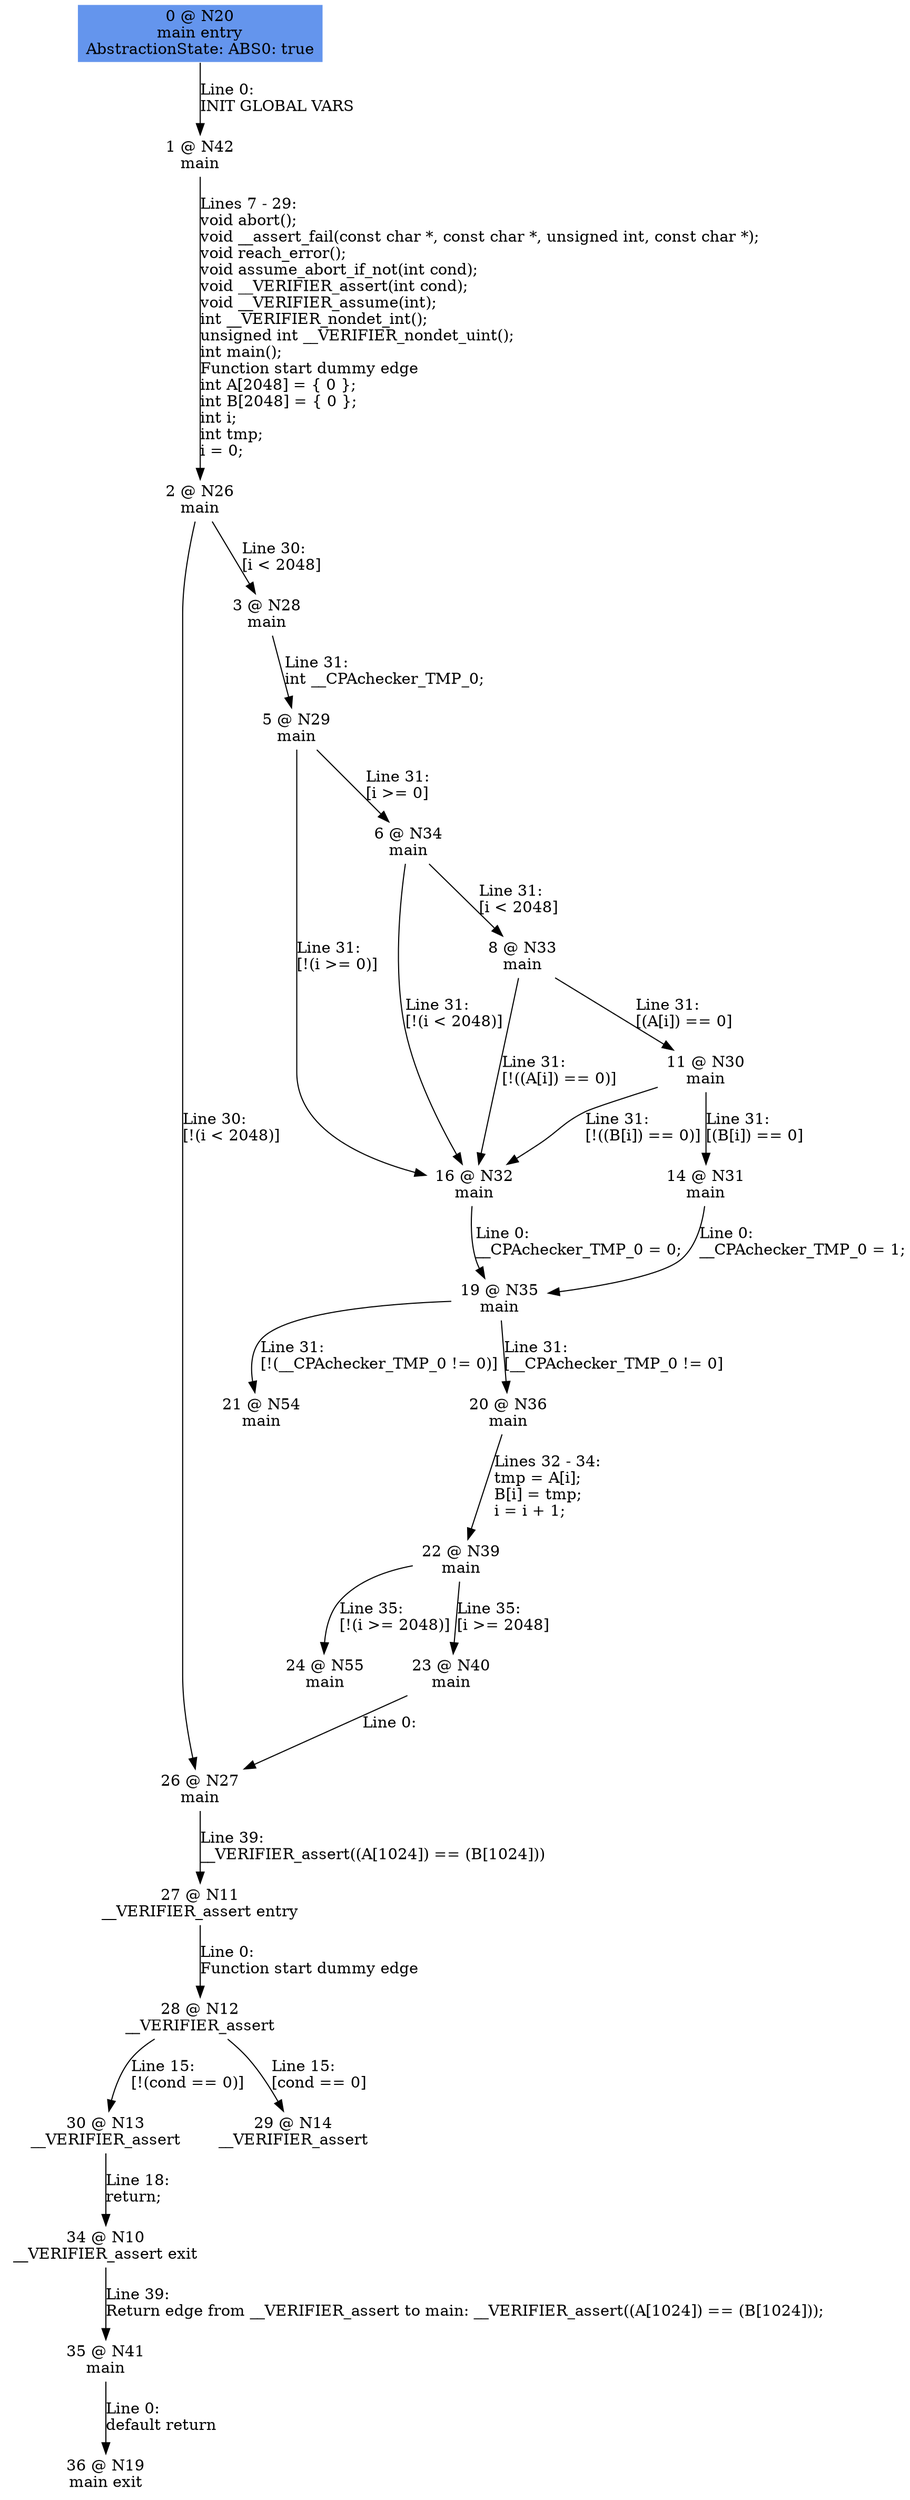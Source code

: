 digraph ARG {
node [style="filled" shape="box" color="white"]
0 [fillcolor="cornflowerblue" label="0 @ N20\nmain entry\nAbstractionState: ABS0: true\n" id="0"]
1 [label="1 @ N42\nmain\n" id="1"]
2 [label="2 @ N26\nmain\n" id="2"]
26 [label="26 @ N27\nmain\n" id="26"]
27 [label="27 @ N11\n__VERIFIER_assert entry\n" id="27"]
28 [label="28 @ N12\n__VERIFIER_assert\n" id="28"]
30 [label="30 @ N13\n__VERIFIER_assert\n" id="30"]
34 [label="34 @ N10\n__VERIFIER_assert exit\n" id="34"]
35 [label="35 @ N41\nmain\n" id="35"]
36 [label="36 @ N19\nmain exit\n" id="36"]
29 [label="29 @ N14\n__VERIFIER_assert\n" id="29"]
3 [label="3 @ N28\nmain\n" id="3"]
5 [label="5 @ N29\nmain\n" id="5"]
16 [label="16 @ N32\nmain\n" id="16"]
19 [label="19 @ N35\nmain\n" id="19"]
21 [label="21 @ N54\nmain\n" id="21"]
20 [label="20 @ N36\nmain\n" id="20"]
22 [label="22 @ N39\nmain\n" id="22"]
24 [label="24 @ N55\nmain\n" id="24"]
23 [label="23 @ N40\nmain\n" id="23"]
6 [label="6 @ N34\nmain\n" id="6"]
8 [label="8 @ N33\nmain\n" id="8"]
11 [label="11 @ N30\nmain\n" id="11"]
14 [label="14 @ N31\nmain\n" id="14"]
0 -> 1 [label="Line 0: \lINIT GLOBAL VARS\l" id="0 -> 1"]
1 -> 2 [label="Lines 7 - 29: \lvoid abort();\lvoid __assert_fail(const char *, const char *, unsigned int, const char *);\lvoid reach_error();\lvoid assume_abort_if_not(int cond);\lvoid __VERIFIER_assert(int cond);\lvoid __VERIFIER_assume(int);\lint __VERIFIER_nondet_int();\lunsigned int __VERIFIER_nondet_uint();\lint main();\lFunction start dummy edge\lint A[2048] = { 0 };\lint B[2048] = { 0 };\lint i;\lint tmp;\li = 0;\l" id="1 -> 2"]
2 -> 3 [label="Line 30: \l[i < 2048]\l" id="2 -> 3"]
2 -> 26 [label="Line 30: \l[!(i < 2048)]\l" id="2 -> 26"]
26 -> 27 [label="Line 39: \l__VERIFIER_assert((A[1024]) == (B[1024]))\l" id="26 -> 27"]
27 -> 28 [label="Line 0: \lFunction start dummy edge\l" id="27 -> 28"]
28 -> 29 [label="Line 15: \l[cond == 0]\l" id="28 -> 29"]
28 -> 30 [label="Line 15: \l[!(cond == 0)]\l" id="28 -> 30"]
30 -> 34 [label="Line 18: \lreturn;\l" id="30 -> 34"]
34 -> 35 [label="Line 39: \lReturn edge from __VERIFIER_assert to main: __VERIFIER_assert((A[1024]) == (B[1024]));\l" id="34 -> 35"]
35 -> 36 [label="Line 0: \ldefault return\l" id="35 -> 36"]
3 -> 5 [label="Line 31: \lint __CPAchecker_TMP_0;\l" id="3 -> 5"]
5 -> 6 [label="Line 31: \l[i >= 0]\l" id="5 -> 6"]
5 -> 16 [label="Line 31: \l[!(i >= 0)]\l" id="5 -> 16"]
16 -> 19 [label="Line 0: \l__CPAchecker_TMP_0 = 0;\l" id="16 -> 19"]
19 -> 20 [label="Line 31: \l[__CPAchecker_TMP_0 != 0]\l" id="19 -> 20"]
19 -> 21 [label="Line 31: \l[!(__CPAchecker_TMP_0 != 0)]\l" id="19 -> 21"]
20 -> 22 [label="Lines 32 - 34: \ltmp = A[i];\lB[i] = tmp;\li = i + 1;\l" id="20 -> 22"]
22 -> 23 [label="Line 35: \l[i >= 2048]\l" id="22 -> 23"]
22 -> 24 [label="Line 35: \l[!(i >= 2048)]\l" id="22 -> 24"]
23 -> 26 [label="Line 0: \l\l" id="23 -> 26"]
6 -> 8 [label="Line 31: \l[i < 2048]\l" id="6 -> 8"]
6 -> 16 [label="Line 31: \l[!(i < 2048)]\l" id="6 -> 16"]
8 -> 11 [label="Line 31: \l[(A[i]) == 0]\l" id="8 -> 11"]
8 -> 16 [label="Line 31: \l[!((A[i]) == 0)]\l" id="8 -> 16"]
11 -> 14 [label="Line 31: \l[(B[i]) == 0]\l" id="11 -> 14"]
11 -> 16 [label="Line 31: \l[!((B[i]) == 0)]\l" id="11 -> 16"]
14 -> 19 [label="Line 0: \l__CPAchecker_TMP_0 = 1;\l" id="14 -> 19"]
}
